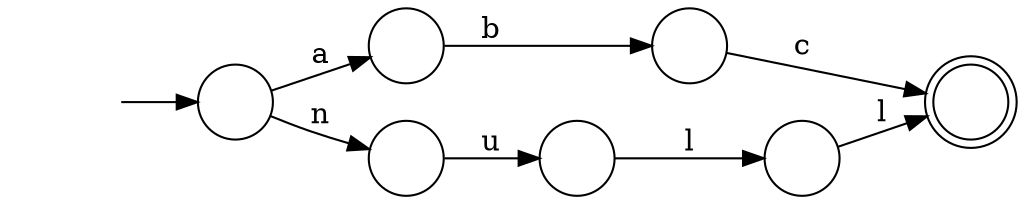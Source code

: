 digraph Automaton {
  rankdir = LR;
  0 [shape=doublecircle,label=""];
  1 [shape=circle,label=""];
  1 -> 4 [label="l"]
  2 [shape=circle,label=""];
  2 -> 6 [label="b"]
  3 [shape=circle,label=""];
  initial [shape=plaintext,label=""];
  initial -> 3
  3 -> 5 [label="n"]
  3 -> 2 [label="a"]
  4 [shape=circle,label=""];
  4 -> 0 [label="l"]
  5 [shape=circle,label=""];
  5 -> 1 [label="u"]
  6 [shape=circle,label=""];
  6 -> 0 [label="c"]
}

